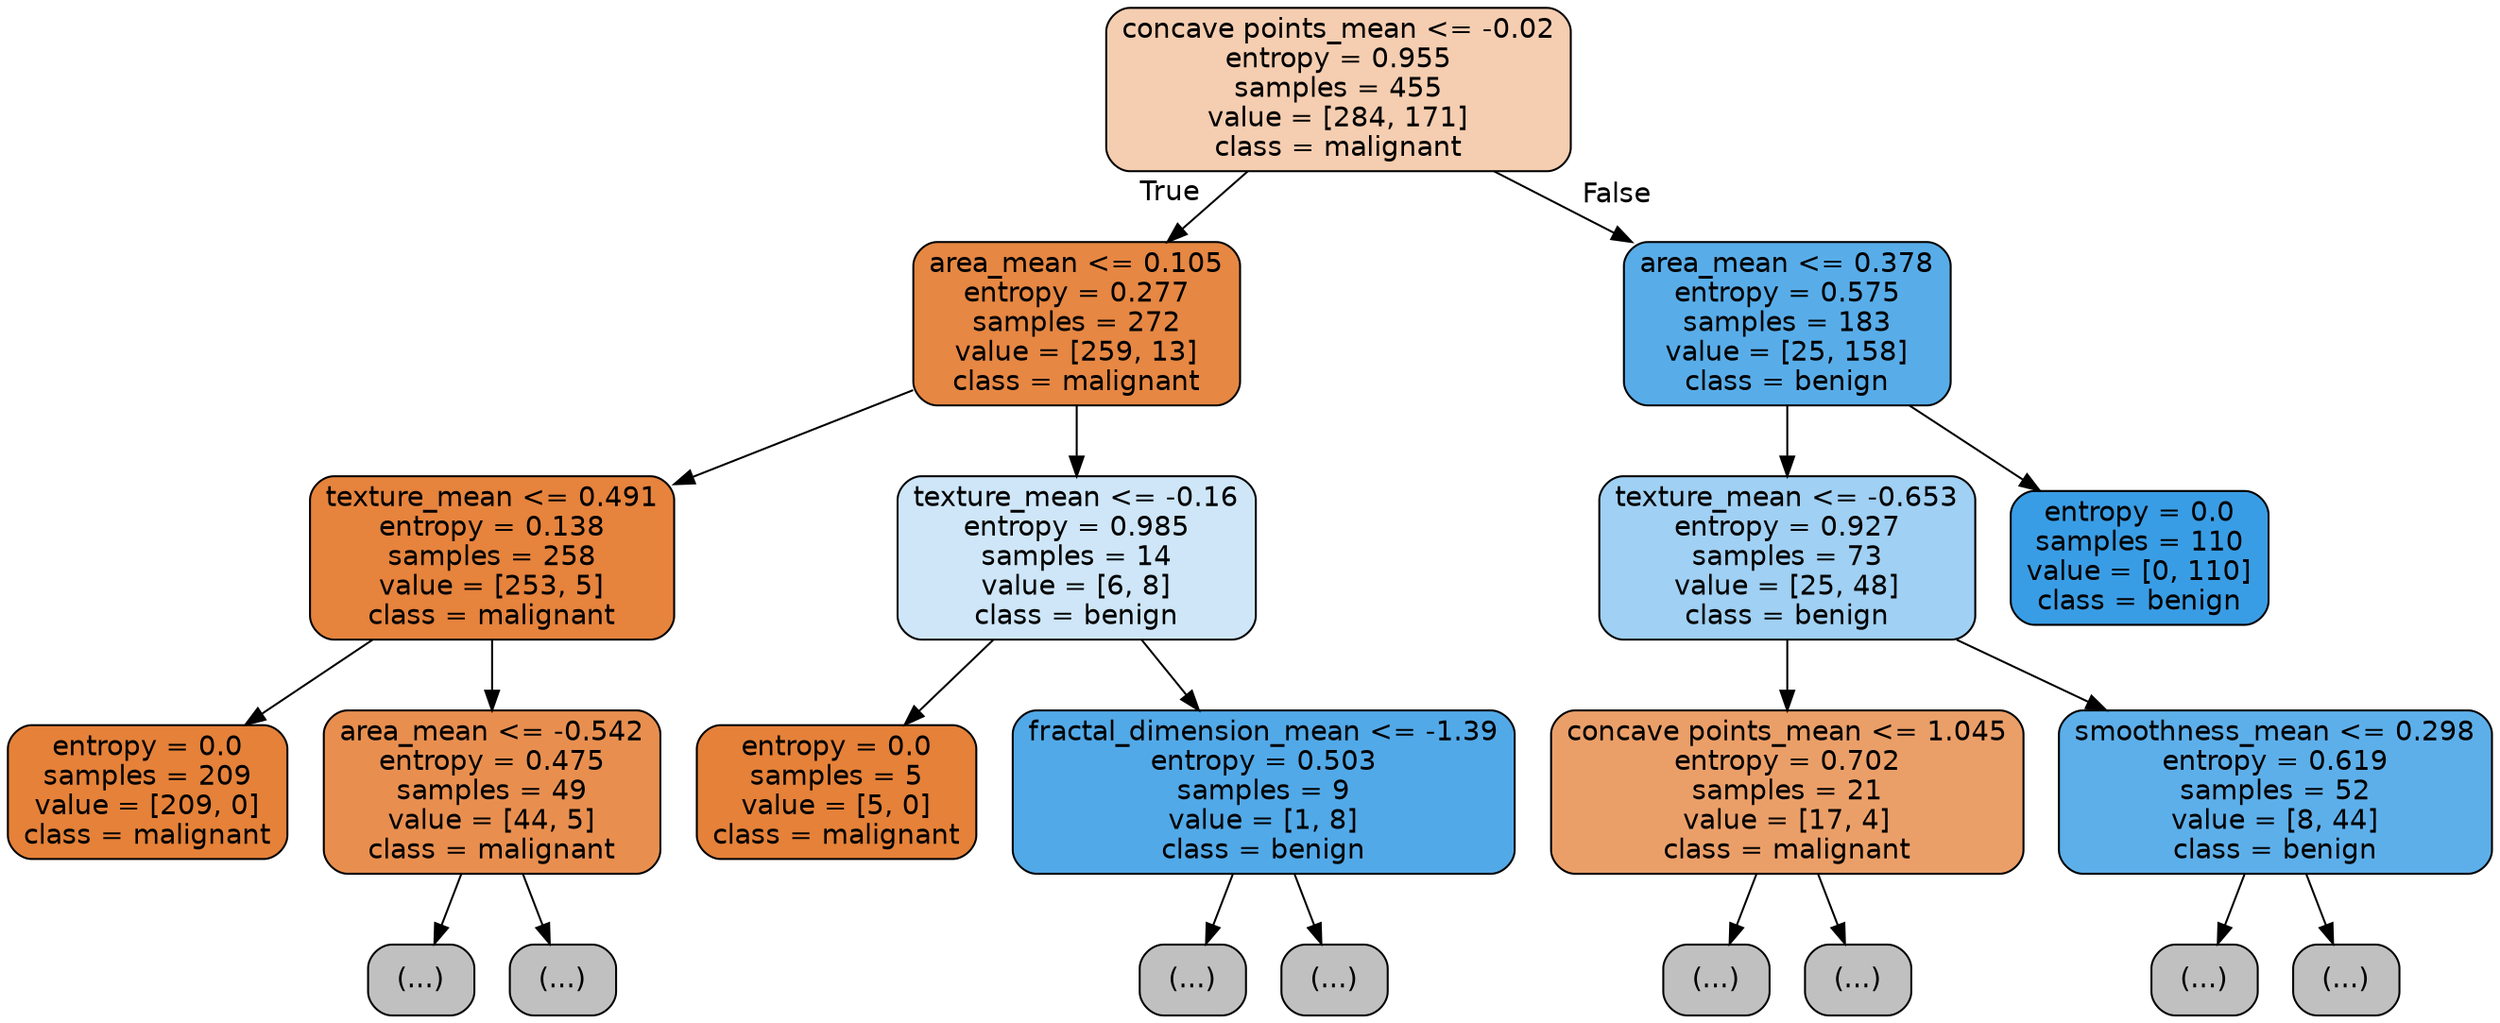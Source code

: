 digraph Tree {
node [shape=box, style="filled, rounded", color="black", fontname="helvetica"] ;
edge [fontname="helvetica"] ;
0 [label="concave points_mean <= -0.02\nentropy = 0.955\nsamples = 455\nvalue = [284, 171]\nclass = malignant", fillcolor="#f5cdb0"] ;
1 [label="area_mean <= 0.105\nentropy = 0.277\nsamples = 272\nvalue = [259, 13]\nclass = malignant", fillcolor="#e68743"] ;
0 -> 1 [labeldistance=2.5, labelangle=45, headlabel="True"] ;
2 [label="texture_mean <= 0.491\nentropy = 0.138\nsamples = 258\nvalue = [253, 5]\nclass = malignant", fillcolor="#e6833d"] ;
1 -> 2 ;
3 [label="entropy = 0.0\nsamples = 209\nvalue = [209, 0]\nclass = malignant", fillcolor="#e58139"] ;
2 -> 3 ;
4 [label="area_mean <= -0.542\nentropy = 0.475\nsamples = 49\nvalue = [44, 5]\nclass = malignant", fillcolor="#e88f50"] ;
2 -> 4 ;
5 [label="(...)", fillcolor="#C0C0C0"] ;
4 -> 5 ;
6 [label="(...)", fillcolor="#C0C0C0"] ;
4 -> 6 ;
9 [label="texture_mean <= -0.16\nentropy = 0.985\nsamples = 14\nvalue = [6, 8]\nclass = benign", fillcolor="#cee6f8"] ;
1 -> 9 ;
10 [label="entropy = 0.0\nsamples = 5\nvalue = [5, 0]\nclass = malignant", fillcolor="#e58139"] ;
9 -> 10 ;
11 [label="fractal_dimension_mean <= -1.39\nentropy = 0.503\nsamples = 9\nvalue = [1, 8]\nclass = benign", fillcolor="#52a9e8"] ;
9 -> 11 ;
12 [label="(...)", fillcolor="#C0C0C0"] ;
11 -> 12 ;
13 [label="(...)", fillcolor="#C0C0C0"] ;
11 -> 13 ;
14 [label="area_mean <= 0.378\nentropy = 0.575\nsamples = 183\nvalue = [25, 158]\nclass = benign", fillcolor="#58ade9"] ;
0 -> 14 [labeldistance=2.5, labelangle=-45, headlabel="False"] ;
15 [label="texture_mean <= -0.653\nentropy = 0.927\nsamples = 73\nvalue = [25, 48]\nclass = benign", fillcolor="#a0d0f3"] ;
14 -> 15 ;
16 [label="concave points_mean <= 1.045\nentropy = 0.702\nsamples = 21\nvalue = [17, 4]\nclass = malignant", fillcolor="#eb9f68"] ;
15 -> 16 ;
17 [label="(...)", fillcolor="#C0C0C0"] ;
16 -> 17 ;
20 [label="(...)", fillcolor="#C0C0C0"] ;
16 -> 20 ;
21 [label="smoothness_mean <= 0.298\nentropy = 0.619\nsamples = 52\nvalue = [8, 44]\nclass = benign", fillcolor="#5dafea"] ;
15 -> 21 ;
22 [label="(...)", fillcolor="#C0C0C0"] ;
21 -> 22 ;
25 [label="(...)", fillcolor="#C0C0C0"] ;
21 -> 25 ;
28 [label="entropy = 0.0\nsamples = 110\nvalue = [0, 110]\nclass = benign", fillcolor="#399de5"] ;
14 -> 28 ;
}
